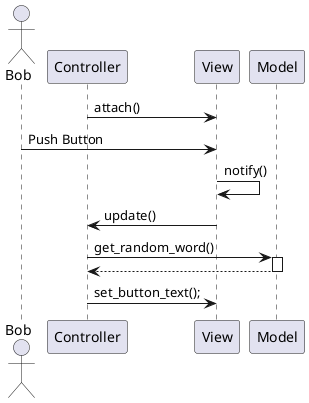 @startuml
actor Bob

Controller -> View: attach()
Bob -> View: Push Button
View -> View: notify()
View -> Controller: update()
Controller -> Model ++ : get_random_word()
Model --> Controller --
Controller -> View: set_button_text();

@enduml